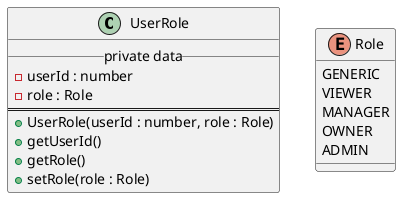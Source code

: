 @startuml Class Diagram
class UserRole{
  __ private data __
  - userId : number
  - role : Role
  ==
  + UserRole(userId : number, role : Role)
  + getUserId()
  + getRole()
  + setRole(role : Role)
}
enum Role {
  GENERIC
  VIEWER
  MANAGER
  OWNER
  ADMIN
}
@enduml
